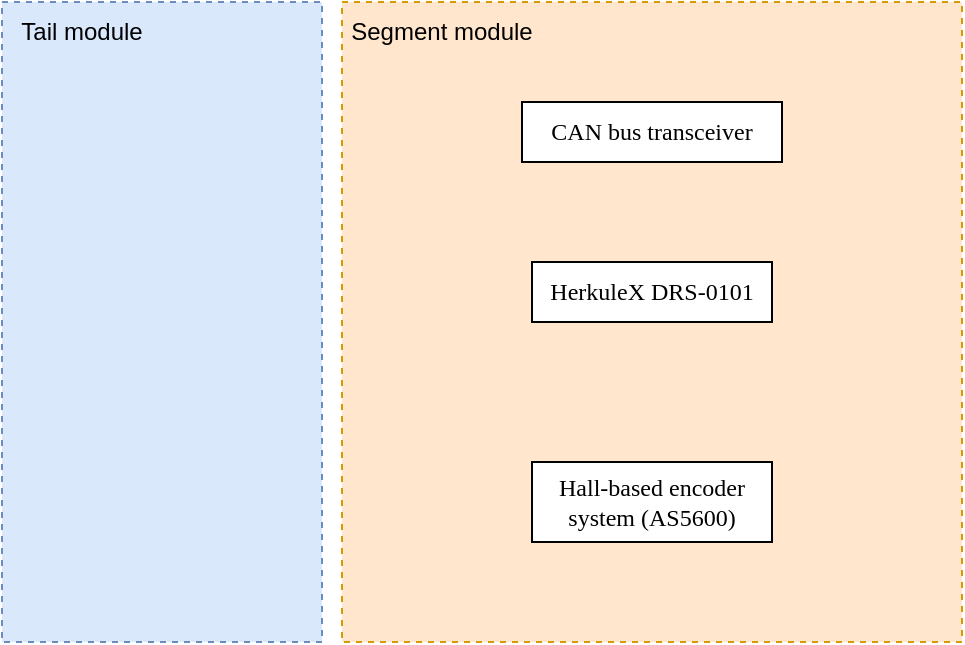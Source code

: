 <mxfile version="22.0.8" type="github">
  <diagram name="Page-1" id="ylhegSXh4S1a-XP4pxJQ">
    <mxGraphModel dx="1304" dy="748" grid="1" gridSize="10" guides="1" tooltips="1" connect="1" arrows="1" fold="1" page="1" pageScale="1" pageWidth="827" pageHeight="1169" math="0" shadow="0">
      <root>
        <mxCell id="0" />
        <mxCell id="1" parent="0" />
        <mxCell id="-v_KOoC2HVL5f96aVF1n-1" value="" style="rounded=0;whiteSpace=wrap;html=1;dashed=1;fillColor=#dae8fc;strokeColor=#6c8ebf;" vertex="1" parent="1">
          <mxGeometry x="40" y="200" width="160" height="320" as="geometry" />
        </mxCell>
        <mxCell id="-v_KOoC2HVL5f96aVF1n-2" value="" style="rounded=0;whiteSpace=wrap;html=1;dashed=1;fillColor=#ffe6cc;strokeColor=#d79b00;" vertex="1" parent="1">
          <mxGeometry x="210" y="200" width="310" height="320" as="geometry" />
        </mxCell>
        <mxCell id="-v_KOoC2HVL5f96aVF1n-4" value="Tail module" style="text;html=1;strokeColor=none;fillColor=none;align=center;verticalAlign=middle;whiteSpace=wrap;rounded=0;" vertex="1" parent="1">
          <mxGeometry x="40" y="200" width="80" height="30" as="geometry" />
        </mxCell>
        <mxCell id="-v_KOoC2HVL5f96aVF1n-5" value="Segment module" style="text;html=1;strokeColor=none;fillColor=none;align=center;verticalAlign=middle;whiteSpace=wrap;rounded=0;" vertex="1" parent="1">
          <mxGeometry x="210" y="200" width="100" height="30" as="geometry" />
        </mxCell>
        <mxCell id="-v_KOoC2HVL5f96aVF1n-6" value="&lt;font face=&quot;Times New Roman&quot;&gt;HerkuleX DRS-0101&lt;/font&gt;" style="rounded=0;whiteSpace=wrap;html=1;" vertex="1" parent="1">
          <mxGeometry x="305" y="330" width="120" height="30" as="geometry" />
        </mxCell>
        <mxCell id="-v_KOoC2HVL5f96aVF1n-7" value="&lt;font face=&quot;Times New Roman&quot;&gt;Hall-based encoder system (AS5600)&lt;/font&gt;" style="rounded=0;whiteSpace=wrap;html=1;" vertex="1" parent="1">
          <mxGeometry x="305" y="430" width="120" height="40" as="geometry" />
        </mxCell>
        <mxCell id="-v_KOoC2HVL5f96aVF1n-8" value="&lt;font face=&quot;Times New Roman&quot;&gt;CAN bus transceiver&lt;/font&gt;" style="rounded=0;whiteSpace=wrap;html=1;" vertex="1" parent="1">
          <mxGeometry x="300" y="250" width="130" height="30" as="geometry" />
        </mxCell>
      </root>
    </mxGraphModel>
  </diagram>
</mxfile>
